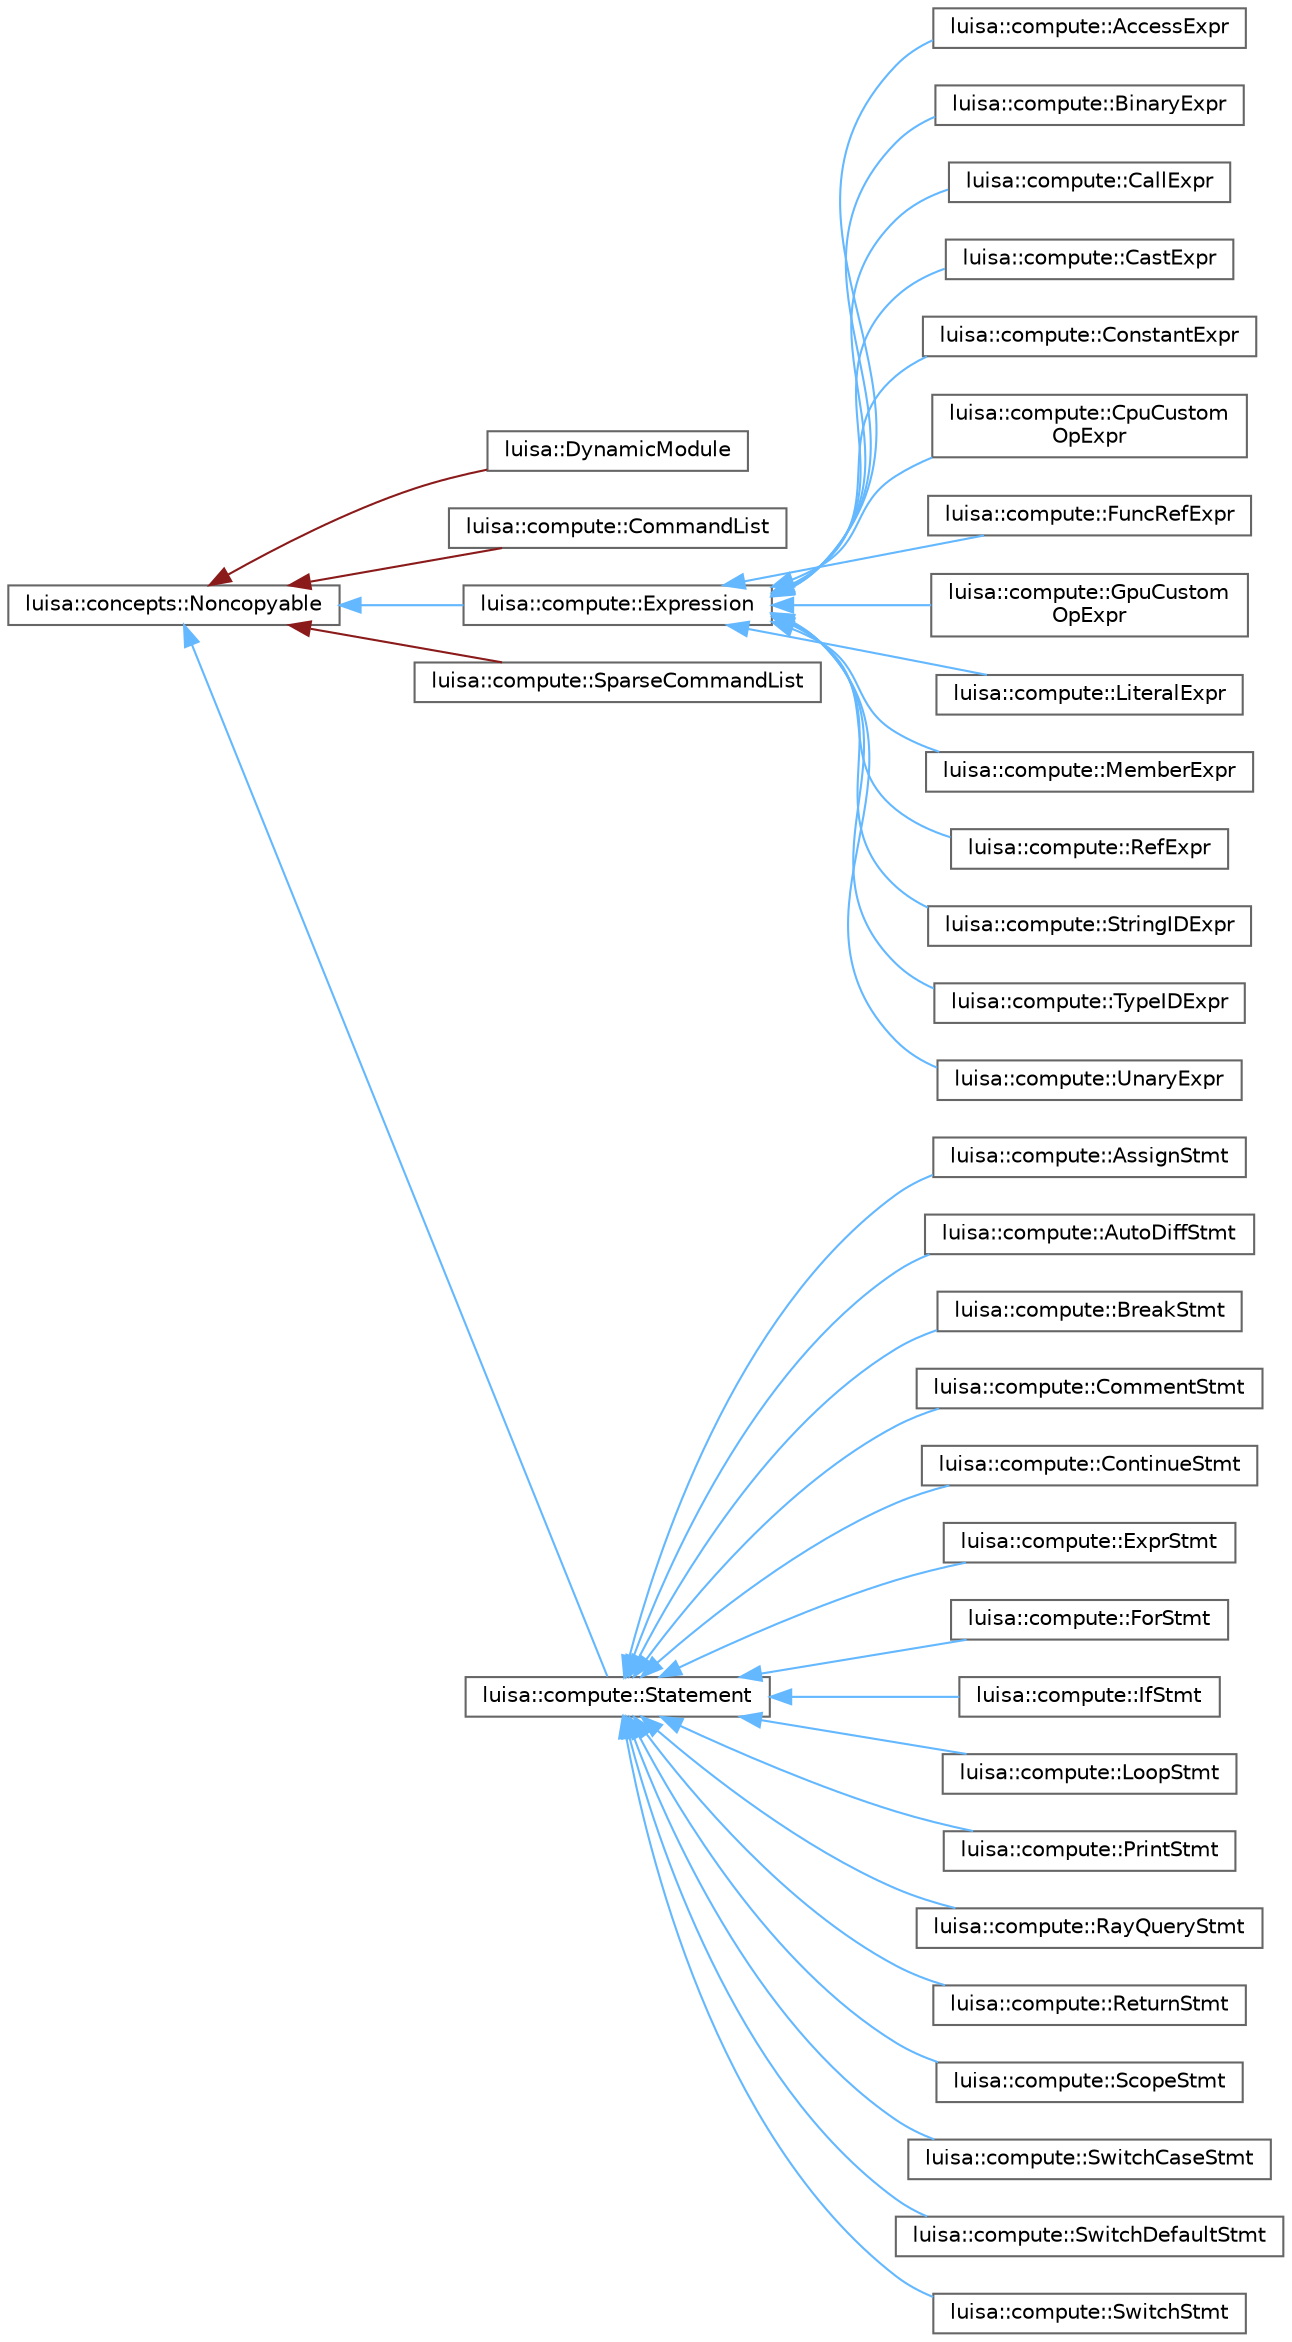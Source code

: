 digraph "类继承关系图"
{
 // LATEX_PDF_SIZE
  bgcolor="transparent";
  edge [fontname=Helvetica,fontsize=10,labelfontname=Helvetica,labelfontsize=10];
  node [fontname=Helvetica,fontsize=10,shape=box,height=0.2,width=0.4];
  rankdir="LR";
  Node0 [id="Node000000",label="luisa::concepts::Noncopyable",height=0.2,width=0.4,color="grey40", fillcolor="white", style="filled",URL="$structluisa_1_1concepts_1_1_noncopyable.html",tooltip=" "];
  Node0 -> Node1 [id="edge1407_Node000000_Node000001",dir="back",color="firebrick4",style="solid",tooltip=" "];
  Node1 [id="Node000001",label="luisa::DynamicModule",height=0.2,width=0.4,color="grey40", fillcolor="white", style="filled",URL="$classluisa_1_1_dynamic_module.html",tooltip=" "];
  Node0 -> Node2 [id="edge1408_Node000000_Node000002",dir="back",color="firebrick4",style="solid",tooltip=" "];
  Node2 [id="Node000002",label="luisa::compute::CommandList",height=0.2,width=0.4,color="grey40", fillcolor="white", style="filled",URL="$classluisa_1_1compute_1_1_command_list.html",tooltip=" "];
  Node0 -> Node3 [id="edge1409_Node000000_Node000003",dir="back",color="steelblue1",style="solid",tooltip=" "];
  Node3 [id="Node000003",label="luisa::compute::Expression",height=0.2,width=0.4,color="grey40", fillcolor="white", style="filled",URL="$classluisa_1_1compute_1_1_expression.html",tooltip="Base expression class"];
  Node3 -> Node4 [id="edge1410_Node000003_Node000004",dir="back",color="steelblue1",style="solid",tooltip=" "];
  Node4 [id="Node000004",label="luisa::compute::AccessExpr",height=0.2,width=0.4,color="grey40", fillcolor="white", style="filled",URL="$classluisa_1_1compute_1_1_access_expr.html",tooltip="Access expression"];
  Node3 -> Node5 [id="edge1411_Node000003_Node000005",dir="back",color="steelblue1",style="solid",tooltip=" "];
  Node5 [id="Node000005",label="luisa::compute::BinaryExpr",height=0.2,width=0.4,color="grey40", fillcolor="white", style="filled",URL="$classluisa_1_1compute_1_1_binary_expr.html",tooltip="Binary expression"];
  Node3 -> Node6 [id="edge1412_Node000003_Node000006",dir="back",color="steelblue1",style="solid",tooltip=" "];
  Node6 [id="Node000006",label="luisa::compute::CallExpr",height=0.2,width=0.4,color="grey40", fillcolor="white", style="filled",URL="$classluisa_1_1compute_1_1_call_expr.html",tooltip="Call expression"];
  Node3 -> Node7 [id="edge1413_Node000003_Node000007",dir="back",color="steelblue1",style="solid",tooltip=" "];
  Node7 [id="Node000007",label="luisa::compute::CastExpr",height=0.2,width=0.4,color="grey40", fillcolor="white", style="filled",URL="$classluisa_1_1compute_1_1_cast_expr.html",tooltip="Cast expression"];
  Node3 -> Node8 [id="edge1414_Node000003_Node000008",dir="back",color="steelblue1",style="solid",tooltip=" "];
  Node8 [id="Node000008",label="luisa::compute::ConstantExpr",height=0.2,width=0.4,color="grey40", fillcolor="white", style="filled",URL="$classluisa_1_1compute_1_1_constant_expr.html",tooltip="Constant expression"];
  Node3 -> Node9 [id="edge1415_Node000003_Node000009",dir="back",color="steelblue1",style="solid",tooltip=" "];
  Node9 [id="Node000009",label="luisa::compute::CpuCustom\lOpExpr",height=0.2,width=0.4,color="grey40", fillcolor="white", style="filled",URL="$classluisa_1_1compute_1_1_cpu_custom_op_expr.html",tooltip=" "];
  Node3 -> Node10 [id="edge1416_Node000003_Node000010",dir="back",color="steelblue1",style="solid",tooltip=" "];
  Node10 [id="Node000010",label="luisa::compute::FuncRefExpr",height=0.2,width=0.4,color="grey40", fillcolor="white", style="filled",URL="$classluisa_1_1compute_1_1_func_ref_expr.html",tooltip=" "];
  Node3 -> Node11 [id="edge1417_Node000003_Node000011",dir="back",color="steelblue1",style="solid",tooltip=" "];
  Node11 [id="Node000011",label="luisa::compute::GpuCustom\lOpExpr",height=0.2,width=0.4,color="grey40", fillcolor="white", style="filled",URL="$classluisa_1_1compute_1_1_gpu_custom_op_expr.html",tooltip=" "];
  Node3 -> Node12 [id="edge1418_Node000003_Node000012",dir="back",color="steelblue1",style="solid",tooltip=" "];
  Node12 [id="Node000012",label="luisa::compute::LiteralExpr",height=0.2,width=0.4,color="grey40", fillcolor="white", style="filled",URL="$classluisa_1_1compute_1_1_literal_expr.html",tooltip=" "];
  Node3 -> Node13 [id="edge1419_Node000003_Node000013",dir="back",color="steelblue1",style="solid",tooltip=" "];
  Node13 [id="Node000013",label="luisa::compute::MemberExpr",height=0.2,width=0.4,color="grey40", fillcolor="white", style="filled",URL="$classluisa_1_1compute_1_1_member_expr.html",tooltip="Member expression"];
  Node3 -> Node14 [id="edge1420_Node000003_Node000014",dir="back",color="steelblue1",style="solid",tooltip=" "];
  Node14 [id="Node000014",label="luisa::compute::RefExpr",height=0.2,width=0.4,color="grey40", fillcolor="white", style="filled",URL="$classluisa_1_1compute_1_1_ref_expr.html",tooltip="Reference expression"];
  Node3 -> Node15 [id="edge1421_Node000003_Node000015",dir="back",color="steelblue1",style="solid",tooltip=" "];
  Node15 [id="Node000015",label="luisa::compute::StringIDExpr",height=0.2,width=0.4,color="grey40", fillcolor="white", style="filled",URL="$classluisa_1_1compute_1_1_string_i_d_expr.html",tooltip=" "];
  Node3 -> Node16 [id="edge1422_Node000003_Node000016",dir="back",color="steelblue1",style="solid",tooltip=" "];
  Node16 [id="Node000016",label="luisa::compute::TypeIDExpr",height=0.2,width=0.4,color="grey40", fillcolor="white", style="filled",URL="$classluisa_1_1compute_1_1_type_i_d_expr.html",tooltip=" "];
  Node3 -> Node17 [id="edge1423_Node000003_Node000017",dir="back",color="steelblue1",style="solid",tooltip=" "];
  Node17 [id="Node000017",label="luisa::compute::UnaryExpr",height=0.2,width=0.4,color="grey40", fillcolor="white", style="filled",URL="$classluisa_1_1compute_1_1_unary_expr.html",tooltip="Unary expression"];
  Node0 -> Node18 [id="edge1424_Node000000_Node000018",dir="back",color="firebrick4",style="solid",tooltip=" "];
  Node18 [id="Node000018",label="luisa::compute::SparseCommandList",height=0.2,width=0.4,color="grey40", fillcolor="white", style="filled",URL="$classluisa_1_1compute_1_1_sparse_command_list.html",tooltip=" "];
  Node0 -> Node19 [id="edge1425_Node000000_Node000019",dir="back",color="steelblue1",style="solid",tooltip=" "];
  Node19 [id="Node000019",label="luisa::compute::Statement",height=0.2,width=0.4,color="grey40", fillcolor="white", style="filled",URL="$classluisa_1_1compute_1_1_statement.html",tooltip="Base statement class"];
  Node19 -> Node20 [id="edge1426_Node000019_Node000020",dir="back",color="steelblue1",style="solid",tooltip=" "];
  Node20 [id="Node000020",label="luisa::compute::AssignStmt",height=0.2,width=0.4,color="grey40", fillcolor="white", style="filled",URL="$classluisa_1_1compute_1_1_assign_stmt.html",tooltip="Assign statement"];
  Node19 -> Node21 [id="edge1427_Node000019_Node000021",dir="back",color="steelblue1",style="solid",tooltip=" "];
  Node21 [id="Node000021",label="luisa::compute::AutoDiffStmt",height=0.2,width=0.4,color="grey40", fillcolor="white", style="filled",URL="$classluisa_1_1compute_1_1_auto_diff_stmt.html",tooltip=" "];
  Node19 -> Node22 [id="edge1428_Node000019_Node000022",dir="back",color="steelblue1",style="solid",tooltip=" "];
  Node22 [id="Node000022",label="luisa::compute::BreakStmt",height=0.2,width=0.4,color="grey40", fillcolor="white", style="filled",URL="$classluisa_1_1compute_1_1_break_stmt.html",tooltip="Break statement"];
  Node19 -> Node23 [id="edge1429_Node000019_Node000023",dir="back",color="steelblue1",style="solid",tooltip=" "];
  Node23 [id="Node000023",label="luisa::compute::CommentStmt",height=0.2,width=0.4,color="grey40", fillcolor="white", style="filled",URL="$classluisa_1_1compute_1_1_comment_stmt.html",tooltip="Comment statement"];
  Node19 -> Node24 [id="edge1430_Node000019_Node000024",dir="back",color="steelblue1",style="solid",tooltip=" "];
  Node24 [id="Node000024",label="luisa::compute::ContinueStmt",height=0.2,width=0.4,color="grey40", fillcolor="white", style="filled",URL="$classluisa_1_1compute_1_1_continue_stmt.html",tooltip="Continue statement"];
  Node19 -> Node25 [id="edge1431_Node000019_Node000025",dir="back",color="steelblue1",style="solid",tooltip=" "];
  Node25 [id="Node000025",label="luisa::compute::ExprStmt",height=0.2,width=0.4,color="grey40", fillcolor="white", style="filled",URL="$classluisa_1_1compute_1_1_expr_stmt.html",tooltip="Expression statement"];
  Node19 -> Node26 [id="edge1432_Node000019_Node000026",dir="back",color="steelblue1",style="solid",tooltip=" "];
  Node26 [id="Node000026",label="luisa::compute::ForStmt",height=0.2,width=0.4,color="grey40", fillcolor="white", style="filled",URL="$classluisa_1_1compute_1_1_for_stmt.html",tooltip="For statement"];
  Node19 -> Node27 [id="edge1433_Node000019_Node000027",dir="back",color="steelblue1",style="solid",tooltip=" "];
  Node27 [id="Node000027",label="luisa::compute::IfStmt",height=0.2,width=0.4,color="grey40", fillcolor="white", style="filled",URL="$classluisa_1_1compute_1_1_if_stmt.html",tooltip="If statement"];
  Node19 -> Node28 [id="edge1434_Node000019_Node000028",dir="back",color="steelblue1",style="solid",tooltip=" "];
  Node28 [id="Node000028",label="luisa::compute::LoopStmt",height=0.2,width=0.4,color="grey40", fillcolor="white", style="filled",URL="$classluisa_1_1compute_1_1_loop_stmt.html",tooltip="Loop statement"];
  Node19 -> Node29 [id="edge1435_Node000019_Node000029",dir="back",color="steelblue1",style="solid",tooltip=" "];
  Node29 [id="Node000029",label="luisa::compute::PrintStmt",height=0.2,width=0.4,color="grey40", fillcolor="white", style="filled",URL="$classluisa_1_1compute_1_1_print_stmt.html",tooltip=" "];
  Node19 -> Node30 [id="edge1436_Node000019_Node000030",dir="back",color="steelblue1",style="solid",tooltip=" "];
  Node30 [id="Node000030",label="luisa::compute::RayQueryStmt",height=0.2,width=0.4,color="grey40", fillcolor="white", style="filled",URL="$classluisa_1_1compute_1_1_ray_query_stmt.html",tooltip=" "];
  Node19 -> Node31 [id="edge1437_Node000019_Node000031",dir="back",color="steelblue1",style="solid",tooltip=" "];
  Node31 [id="Node000031",label="luisa::compute::ReturnStmt",height=0.2,width=0.4,color="grey40", fillcolor="white", style="filled",URL="$classluisa_1_1compute_1_1_return_stmt.html",tooltip="Return statement"];
  Node19 -> Node32 [id="edge1438_Node000019_Node000032",dir="back",color="steelblue1",style="solid",tooltip=" "];
  Node32 [id="Node000032",label="luisa::compute::ScopeStmt",height=0.2,width=0.4,color="grey40", fillcolor="white", style="filled",URL="$classluisa_1_1compute_1_1_scope_stmt.html",tooltip="Scope statement"];
  Node19 -> Node33 [id="edge1439_Node000019_Node000033",dir="back",color="steelblue1",style="solid",tooltip=" "];
  Node33 [id="Node000033",label="luisa::compute::SwitchCaseStmt",height=0.2,width=0.4,color="grey40", fillcolor="white", style="filled",URL="$classluisa_1_1compute_1_1_switch_case_stmt.html",tooltip="Case statement of switch"];
  Node19 -> Node34 [id="edge1440_Node000019_Node000034",dir="back",color="steelblue1",style="solid",tooltip=" "];
  Node34 [id="Node000034",label="luisa::compute::SwitchDefaultStmt",height=0.2,width=0.4,color="grey40", fillcolor="white", style="filled",URL="$classluisa_1_1compute_1_1_switch_default_stmt.html",tooltip="Default statement of switch"];
  Node19 -> Node35 [id="edge1441_Node000019_Node000035",dir="back",color="steelblue1",style="solid",tooltip=" "];
  Node35 [id="Node000035",label="luisa::compute::SwitchStmt",height=0.2,width=0.4,color="grey40", fillcolor="white", style="filled",URL="$classluisa_1_1compute_1_1_switch_stmt.html",tooltip="Switch statement"];
}
